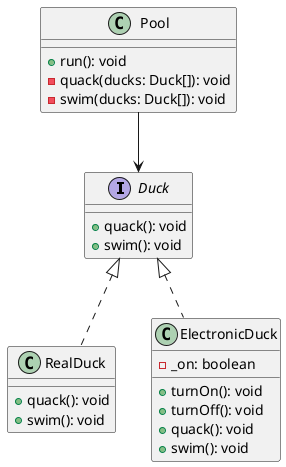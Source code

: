 @startuml
interface Duck {
    + quack(): void
    + swim(): void
}

class RealDuck implements Duck {
    + quack(): void
    + swim(): void
}


class ElectronicDuck implements Duck {
     - _on: boolean
    + turnOn(): void
    + turnOff(): void
    + quack(): void
    + swim(): void
}

class Pool {
    + run(): void
    - quack(ducks: Duck[]): void
    - swim(ducks: Duck[]): void
}

Pool --> Duck
@enduml